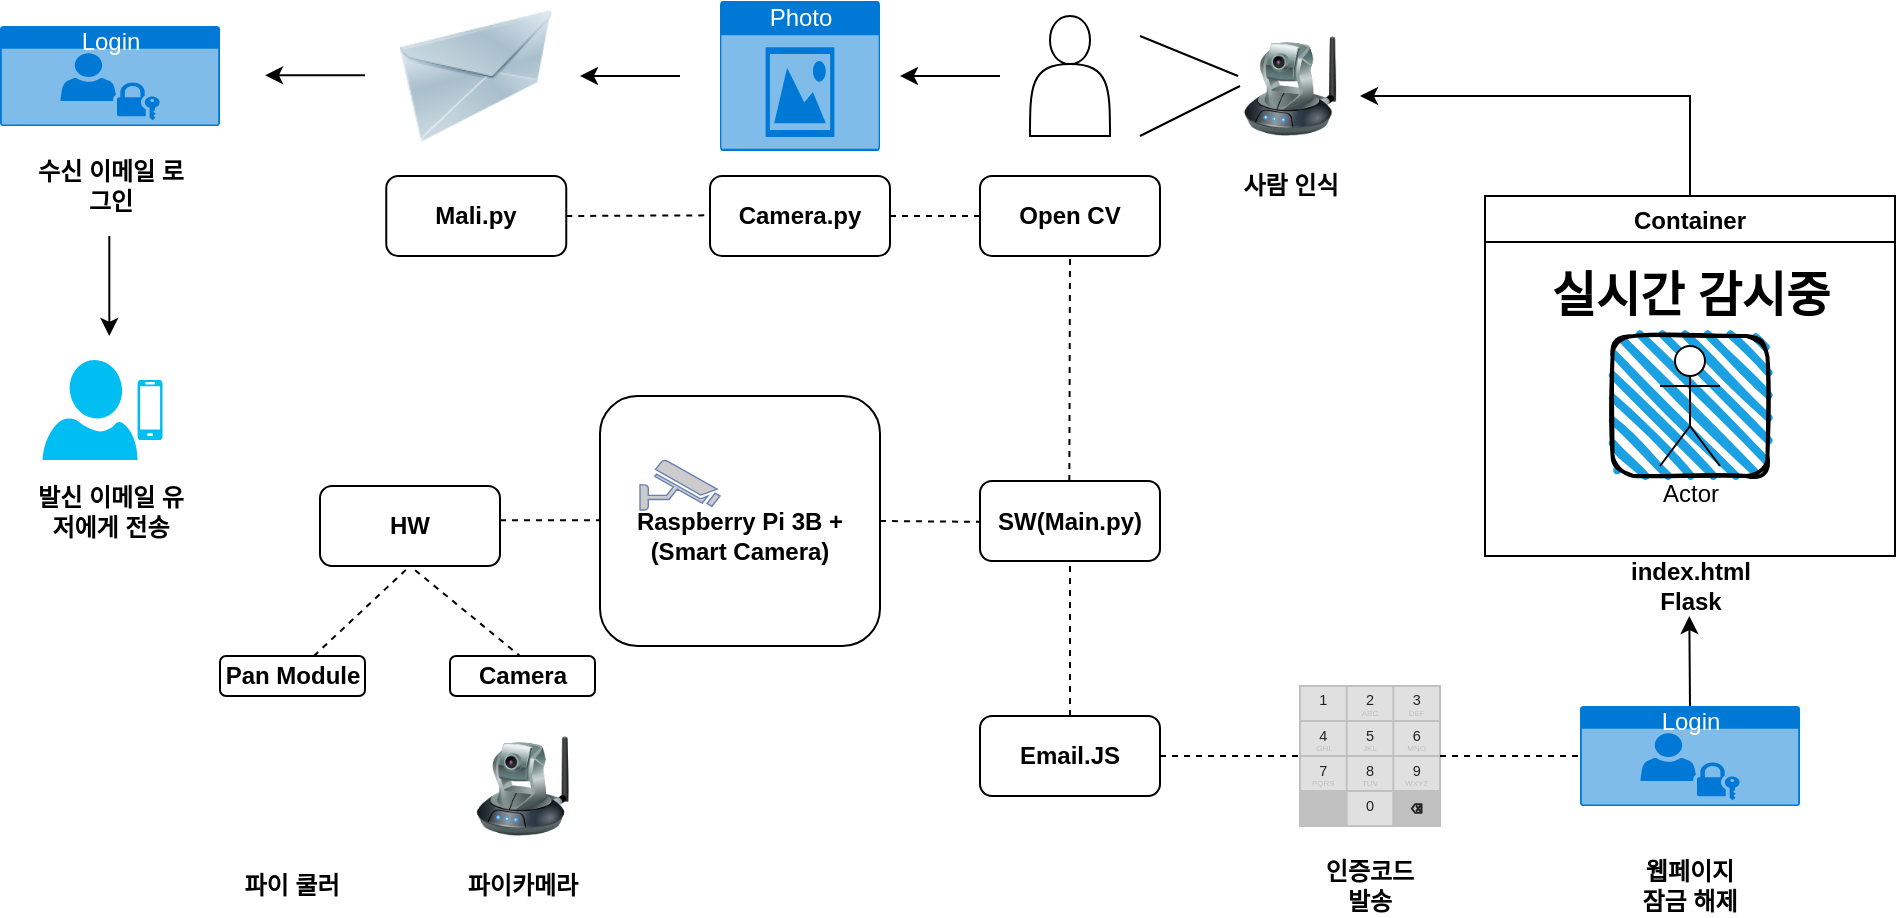 <mxfile version="15.7.0" type="github">
  <diagram id="g0ZF7XSLTscZsnzBH4Ta" name="Page-1">
    <mxGraphModel dx="981" dy="548" grid="1" gridSize="10" guides="1" tooltips="1" connect="1" arrows="1" fold="1" page="1" pageScale="1" pageWidth="827" pageHeight="1169" math="0" shadow="0">
      <root>
        <mxCell id="0" />
        <mxCell id="1" parent="0" />
        <mxCell id="LKJJu9fYpHt10xwnbVlI-1" value="&lt;br&gt;Raspberry Pi 3B +&lt;br&gt;(Smart Camera)" style="rounded=1;whiteSpace=wrap;html=1;fontStyle=1" parent="1" vertex="1">
          <mxGeometry x="330" y="540" width="140" height="125" as="geometry" />
        </mxCell>
        <mxCell id="LKJJu9fYpHt10xwnbVlI-2" value="" style="fontColor=#0066CC;verticalAlign=top;verticalLabelPosition=bottom;labelPosition=center;align=center;html=1;outlineConnect=0;fillColor=#CCCCCC;strokeColor=#6881B3;gradientColor=none;gradientDirection=north;strokeWidth=2;shape=mxgraph.networks.security_camera;fontStyle=1" parent="1" vertex="1">
          <mxGeometry x="350" y="572" width="40" height="25" as="geometry" />
        </mxCell>
        <mxCell id="LKJJu9fYpHt10xwnbVlI-3" value="" style="image;html=1;image=img/lib/clip_art/networking/Ip_Camera_128x128.png;fontStyle=1" parent="1" vertex="1">
          <mxGeometry x="266.25" y="710" width="50" height="50" as="geometry" />
        </mxCell>
        <mxCell id="LKJJu9fYpHt10xwnbVlI-4" value="" style="endArrow=none;dashed=1;html=1;rounded=0;fontStyle=1" parent="1" edge="1">
          <mxGeometry width="50" height="50" relative="1" as="geometry">
            <mxPoint x="280" y="602.16" as="sourcePoint" />
            <mxPoint x="330" y="602.16" as="targetPoint" />
          </mxGeometry>
        </mxCell>
        <mxCell id="LKJJu9fYpHt10xwnbVlI-5" value="&lt;p style=&quot;line-height: 1.2&quot;&gt;&lt;span&gt;HW&lt;/span&gt;&lt;/p&gt;" style="rounded=1;whiteSpace=wrap;html=1;fontStyle=1" parent="1" vertex="1">
          <mxGeometry x="190" y="585" width="90" height="40" as="geometry" />
        </mxCell>
        <mxCell id="LKJJu9fYpHt10xwnbVlI-6" value="" style="endArrow=none;dashed=1;html=1;rounded=0;entryX=0.5;entryY=1;entryDx=0;entryDy=0;exitX=0.5;exitY=0;exitDx=0;exitDy=0;fontStyle=1" parent="1" source="LKJJu9fYpHt10xwnbVlI-8" target="LKJJu9fYpHt10xwnbVlI-5" edge="1">
          <mxGeometry width="50" height="50" relative="1" as="geometry">
            <mxPoint x="280" y="690" as="sourcePoint" />
            <mxPoint x="240" y="640" as="targetPoint" />
            <Array as="points">
              <mxPoint x="290" y="670" />
            </Array>
          </mxGeometry>
        </mxCell>
        <mxCell id="LKJJu9fYpHt10xwnbVlI-7" value="" style="endArrow=none;dashed=1;html=1;rounded=0;entryX=0.5;entryY=1;entryDx=0;entryDy=0;startArrow=none;fontStyle=1" parent="1" source="LKJJu9fYpHt10xwnbVlI-10" target="LKJJu9fYpHt10xwnbVlI-5" edge="1">
          <mxGeometry width="50" height="50" relative="1" as="geometry">
            <mxPoint x="190" y="690" as="sourcePoint" />
            <mxPoint x="230" y="640" as="targetPoint" />
          </mxGeometry>
        </mxCell>
        <mxCell id="LKJJu9fYpHt10xwnbVlI-8" value="Camera" style="rounded=1;whiteSpace=wrap;html=1;fontStyle=1" parent="1" vertex="1">
          <mxGeometry x="255" y="670" width="72.5" height="20" as="geometry" />
        </mxCell>
        <mxCell id="LKJJu9fYpHt10xwnbVlI-11" value="" style="shape=image;html=1;verticalAlign=top;verticalLabelPosition=bottom;labelBackgroundColor=#ffffff;imageAspect=0;aspect=fixed;image=https://cdn2.iconfinder.com/data/icons/kitchen-appliances-computers-and-electronics/32/Appliances-37-128.png;fontStyle=1" parent="1" vertex="1">
          <mxGeometry x="156.25" y="710" width="40" height="40" as="geometry" />
        </mxCell>
        <mxCell id="LKJJu9fYpHt10xwnbVlI-12" value="" style="endArrow=none;dashed=1;html=1;rounded=0;exitX=1;exitY=0.5;exitDx=0;exitDy=0;fontStyle=1" parent="1" source="LKJJu9fYpHt10xwnbVlI-1" edge="1">
          <mxGeometry width="50" height="50" relative="1" as="geometry">
            <mxPoint x="410" y="660" as="sourcePoint" />
            <mxPoint x="530" y="603" as="targetPoint" />
          </mxGeometry>
        </mxCell>
        <mxCell id="LKJJu9fYpHt10xwnbVlI-10" value="Pan Module" style="rounded=1;whiteSpace=wrap;html=1;fontStyle=1" parent="1" vertex="1">
          <mxGeometry x="140" y="670" width="72.5" height="20" as="geometry" />
        </mxCell>
        <mxCell id="LKJJu9fYpHt10xwnbVlI-13" value="" style="endArrow=none;dashed=1;html=1;rounded=0;entryX=0.5;entryY=1;entryDx=0;entryDy=0;fontStyle=1" parent="1" target="LKJJu9fYpHt10xwnbVlI-10" edge="1">
          <mxGeometry width="50" height="50" relative="1" as="geometry">
            <mxPoint x="190" y="690" as="sourcePoint" />
            <mxPoint x="235" y="625" as="targetPoint" />
          </mxGeometry>
        </mxCell>
        <mxCell id="LKJJu9fYpHt10xwnbVlI-15" value="SW(Main.py)" style="rounded=1;whiteSpace=wrap;html=1;fontStyle=1" parent="1" vertex="1">
          <mxGeometry x="520" y="582.5" width="90" height="40" as="geometry" />
        </mxCell>
        <mxCell id="LKJJu9fYpHt10xwnbVlI-16" value="" style="endArrow=none;dashed=1;html=1;rounded=0;entryX=0.5;entryY=1;entryDx=0;entryDy=0;fontStyle=1" parent="1" target="LKJJu9fYpHt10xwnbVlI-15" edge="1">
          <mxGeometry width="50" height="50" relative="1" as="geometry">
            <mxPoint x="565" y="700" as="sourcePoint" />
            <mxPoint x="570" y="622.5" as="targetPoint" />
          </mxGeometry>
        </mxCell>
        <mxCell id="LKJJu9fYpHt10xwnbVlI-18" value="Email.JS" style="rounded=1;whiteSpace=wrap;html=1;fontStyle=1" parent="1" vertex="1">
          <mxGeometry x="520" y="700" width="90" height="40" as="geometry" />
        </mxCell>
        <mxCell id="LKJJu9fYpHt10xwnbVlI-19" value="" style="html=1;verticalLabelPosition=bottom;labelBackgroundColor=#ffffff;verticalAlign=top;shadow=0;dashed=0;strokeWidth=2;shape=mxgraph.ios7.misc.number_pad;strokeWidth=1;fontStyle=1" parent="1" vertex="1">
          <mxGeometry x="680" y="685" width="70" height="70" as="geometry" />
        </mxCell>
        <mxCell id="LKJJu9fYpHt10xwnbVlI-21" value="" style="endArrow=none;dashed=1;html=1;rounded=0;entryX=0;entryY=0.5;entryDx=0;entryDy=0;entryPerimeter=0;fontStyle=1" parent="1" target="LKJJu9fYpHt10xwnbVlI-19" edge="1">
          <mxGeometry width="50" height="50" relative="1" as="geometry">
            <mxPoint x="610" y="720" as="sourcePoint" />
            <mxPoint x="660" y="670" as="targetPoint" />
          </mxGeometry>
        </mxCell>
        <mxCell id="LKJJu9fYpHt10xwnbVlI-22" value="파이카메라" style="text;html=1;strokeColor=none;fillColor=none;align=center;verticalAlign=middle;whiteSpace=wrap;rounded=0;fontStyle=1" parent="1" vertex="1">
          <mxGeometry x="251.88" y="770" width="78.75" height="30" as="geometry" />
        </mxCell>
        <mxCell id="LKJJu9fYpHt10xwnbVlI-23" value="인증코드 발송" style="text;html=1;strokeColor=none;fillColor=none;align=center;verticalAlign=middle;whiteSpace=wrap;rounded=0;fontStyle=1" parent="1" vertex="1">
          <mxGeometry x="685" y="770" width="60" height="30" as="geometry" />
        </mxCell>
        <mxCell id="LKJJu9fYpHt10xwnbVlI-24" value="파이 쿨러" style="text;html=1;strokeColor=none;fillColor=none;align=center;verticalAlign=middle;whiteSpace=wrap;rounded=0;fontStyle=1" parent="1" vertex="1">
          <mxGeometry x="146.25" y="770" width="60" height="30" as="geometry" />
        </mxCell>
        <mxCell id="LKJJu9fYpHt10xwnbVlI-26" value="Login" style="html=1;strokeColor=none;fillColor=#0079D6;labelPosition=center;verticalLabelPosition=middle;verticalAlign=top;align=center;fontSize=12;outlineConnect=0;spacingTop=-6;fontColor=#FFFFFF;sketch=0;shape=mxgraph.sitemap.login;" parent="1" vertex="1">
          <mxGeometry x="820" y="695" width="110" height="50" as="geometry" />
        </mxCell>
        <mxCell id="LKJJu9fYpHt10xwnbVlI-27" value="" style="endArrow=none;dashed=1;html=1;rounded=0;entryX=0;entryY=0.5;entryDx=0;entryDy=0;entryPerimeter=0;" parent="1" target="LKJJu9fYpHt10xwnbVlI-26" edge="1">
          <mxGeometry width="50" height="50" relative="1" as="geometry">
            <mxPoint x="750" y="720" as="sourcePoint" />
            <mxPoint x="800" y="670" as="targetPoint" />
          </mxGeometry>
        </mxCell>
        <mxCell id="JqtqXWp_v0IO-MCkJkVf-1" value="Container" style="swimlane;" vertex="1" parent="1">
          <mxGeometry x="772.5" y="440" width="205" height="180" as="geometry" />
        </mxCell>
        <mxCell id="JqtqXWp_v0IO-MCkJkVf-2" value="" style="rounded=1;whiteSpace=wrap;html=1;strokeWidth=2;fillWeight=4;hachureGap=8;hachureAngle=45;fillColor=#1ba1e2;sketch=1;" vertex="1" parent="JqtqXWp_v0IO-MCkJkVf-1">
          <mxGeometry x="63.75" y="70" width="77.5" height="70" as="geometry" />
        </mxCell>
        <mxCell id="JqtqXWp_v0IO-MCkJkVf-4" value="Actor" style="shape=umlActor;verticalLabelPosition=bottom;verticalAlign=top;html=1;" vertex="1" parent="JqtqXWp_v0IO-MCkJkVf-1">
          <mxGeometry x="87.5" y="75" width="30" height="60" as="geometry" />
        </mxCell>
        <mxCell id="JqtqXWp_v0IO-MCkJkVf-5" value="실시간 감시중" style="text;strokeColor=none;fillColor=none;html=1;fontSize=24;fontStyle=1;verticalAlign=middle;align=center;" vertex="1" parent="JqtqXWp_v0IO-MCkJkVf-1">
          <mxGeometry x="52.5" y="30" width="100" height="40" as="geometry" />
        </mxCell>
        <mxCell id="JqtqXWp_v0IO-MCkJkVf-6" value="" style="endArrow=classic;html=1;rounded=0;exitX=0.5;exitY=0;exitDx=0;exitDy=0;exitPerimeter=0;" edge="1" parent="1" source="LKJJu9fYpHt10xwnbVlI-26">
          <mxGeometry width="50" height="50" relative="1" as="geometry">
            <mxPoint x="874.66" y="690" as="sourcePoint" />
            <mxPoint x="874.66" y="650" as="targetPoint" />
            <Array as="points" />
          </mxGeometry>
        </mxCell>
        <mxCell id="JqtqXWp_v0IO-MCkJkVf-8" value="" style="edgeStyle=elbowEdgeStyle;elbow=horizontal;endArrow=classic;html=1;rounded=0;exitX=0.5;exitY=0;exitDx=0;exitDy=0;" edge="1" parent="1" source="JqtqXWp_v0IO-MCkJkVf-1">
          <mxGeometry width="50" height="50" relative="1" as="geometry">
            <mxPoint x="500" y="560" as="sourcePoint" />
            <mxPoint x="710" y="390" as="targetPoint" />
            <Array as="points">
              <mxPoint x="875" y="410" />
              <mxPoint x="875" y="420" />
            </Array>
          </mxGeometry>
        </mxCell>
        <mxCell id="JqtqXWp_v0IO-MCkJkVf-9" value="" style="image;html=1;image=img/lib/clip_art/networking/Ip_Camera_128x128.png;fontStyle=1" vertex="1" parent="1">
          <mxGeometry x="650" y="360" width="50" height="50" as="geometry" />
        </mxCell>
        <mxCell id="JqtqXWp_v0IO-MCkJkVf-10" value="" style="shape=actor;whiteSpace=wrap;html=1;" vertex="1" parent="1">
          <mxGeometry x="545" y="350" width="40" height="60" as="geometry" />
        </mxCell>
        <mxCell id="JqtqXWp_v0IO-MCkJkVf-11" value="" style="endArrow=none;html=1;rounded=0;" edge="1" parent="1">
          <mxGeometry width="50" height="50" relative="1" as="geometry">
            <mxPoint x="600" y="360" as="sourcePoint" />
            <mxPoint x="649" y="380" as="targetPoint" />
            <Array as="points" />
          </mxGeometry>
        </mxCell>
        <mxCell id="JqtqXWp_v0IO-MCkJkVf-12" value="" style="endArrow=none;html=1;rounded=0;entryX=0;entryY=0.5;entryDx=0;entryDy=0;" edge="1" parent="1" target="JqtqXWp_v0IO-MCkJkVf-9">
          <mxGeometry width="50" height="50" relative="1" as="geometry">
            <mxPoint x="600" y="410" as="sourcePoint" />
            <mxPoint x="560" y="520" as="targetPoint" />
          </mxGeometry>
        </mxCell>
        <mxCell id="JqtqXWp_v0IO-MCkJkVf-13" value="사람 인식" style="text;html=1;strokeColor=none;fillColor=none;align=center;verticalAlign=middle;whiteSpace=wrap;rounded=0;fontStyle=1" vertex="1" parent="1">
          <mxGeometry x="635.62" y="420" width="78.75" height="30" as="geometry" />
        </mxCell>
        <mxCell id="JqtqXWp_v0IO-MCkJkVf-14" value="" style="endArrow=none;dashed=1;html=1;rounded=0;fontStyle=1;entryX=0.5;entryY=1;entryDx=0;entryDy=0;" edge="1" parent="1" target="JqtqXWp_v0IO-MCkJkVf-15">
          <mxGeometry width="50" height="50" relative="1" as="geometry">
            <mxPoint x="564.66" y="582.5" as="sourcePoint" />
            <mxPoint x="565" y="490" as="targetPoint" />
          </mxGeometry>
        </mxCell>
        <mxCell id="JqtqXWp_v0IO-MCkJkVf-15" value="Open CV" style="rounded=1;whiteSpace=wrap;html=1;fontStyle=1" vertex="1" parent="1">
          <mxGeometry x="520" y="430" width="90" height="40" as="geometry" />
        </mxCell>
        <mxCell id="JqtqXWp_v0IO-MCkJkVf-16" value="" style="endArrow=classic;html=1;rounded=0;" edge="1" parent="1">
          <mxGeometry width="50" height="50" relative="1" as="geometry">
            <mxPoint x="530" y="380" as="sourcePoint" />
            <mxPoint x="480" y="380" as="targetPoint" />
          </mxGeometry>
        </mxCell>
        <mxCell id="JqtqXWp_v0IO-MCkJkVf-17" value="Photo" style="html=1;strokeColor=none;fillColor=#0079D6;labelPosition=center;verticalLabelPosition=middle;verticalAlign=top;align=center;fontSize=12;outlineConnect=0;spacingTop=-6;fontColor=#FFFFFF;sketch=0;shape=mxgraph.sitemap.photo;" vertex="1" parent="1">
          <mxGeometry x="390" y="342.5" width="80" height="75" as="geometry" />
        </mxCell>
        <mxCell id="JqtqXWp_v0IO-MCkJkVf-19" value="Camera.py" style="rounded=1;whiteSpace=wrap;html=1;fontStyle=1" vertex="1" parent="1">
          <mxGeometry x="385" y="430" width="90" height="40" as="geometry" />
        </mxCell>
        <mxCell id="JqtqXWp_v0IO-MCkJkVf-20" value="index.html Flask" style="text;html=1;strokeColor=none;fillColor=none;align=center;verticalAlign=middle;whiteSpace=wrap;rounded=0;fontStyle=1" vertex="1" parent="1">
          <mxGeometry x="835.62" y="620" width="78.75" height="30" as="geometry" />
        </mxCell>
        <mxCell id="JqtqXWp_v0IO-MCkJkVf-21" value="" style="endArrow=classic;html=1;rounded=0;" edge="1" parent="1">
          <mxGeometry width="50" height="50" relative="1" as="geometry">
            <mxPoint x="370" y="380" as="sourcePoint" />
            <mxPoint x="320" y="380" as="targetPoint" />
            <Array as="points">
              <mxPoint x="370" y="380" />
            </Array>
          </mxGeometry>
        </mxCell>
        <mxCell id="JqtqXWp_v0IO-MCkJkVf-22" value="" style="image;html=1;image=img/lib/clip_art/networking/Email_128x128.png" vertex="1" parent="1">
          <mxGeometry x="230" y="345" width="76.25" height="70" as="geometry" />
        </mxCell>
        <mxCell id="JqtqXWp_v0IO-MCkJkVf-23" value="Mali.py" style="rounded=1;whiteSpace=wrap;html=1;fontStyle=1" vertex="1" parent="1">
          <mxGeometry x="223.13" y="430" width="90" height="40" as="geometry" />
        </mxCell>
        <mxCell id="JqtqXWp_v0IO-MCkJkVf-26" value="" style="endArrow=none;dashed=1;html=1;rounded=0;fontStyle=1;entryX=0;entryY=0.5;entryDx=0;entryDy=0;exitX=1;exitY=0.5;exitDx=0;exitDy=0;" edge="1" parent="1" source="JqtqXWp_v0IO-MCkJkVf-19" target="JqtqXWp_v0IO-MCkJkVf-15">
          <mxGeometry width="50" height="50" relative="1" as="geometry">
            <mxPoint x="574.66" y="592.5" as="sourcePoint" />
            <mxPoint x="575" y="480" as="targetPoint" />
          </mxGeometry>
        </mxCell>
        <mxCell id="JqtqXWp_v0IO-MCkJkVf-27" value="" style="endArrow=none;dashed=1;html=1;rounded=0;fontStyle=1;entryX=0;entryY=0.5;entryDx=0;entryDy=0;exitX=1;exitY=0.5;exitDx=0;exitDy=0;" edge="1" parent="1" source="JqtqXWp_v0IO-MCkJkVf-23">
          <mxGeometry width="50" height="50" relative="1" as="geometry">
            <mxPoint x="340" y="449.66" as="sourcePoint" />
            <mxPoint x="385" y="449.66" as="targetPoint" />
          </mxGeometry>
        </mxCell>
        <mxCell id="JqtqXWp_v0IO-MCkJkVf-29" value="웹페이지&lt;br&gt;잠금 해제" style="text;html=1;strokeColor=none;fillColor=none;align=center;verticalAlign=middle;whiteSpace=wrap;rounded=0;fontStyle=1" vertex="1" parent="1">
          <mxGeometry x="845" y="770" width="60" height="30" as="geometry" />
        </mxCell>
        <mxCell id="JqtqXWp_v0IO-MCkJkVf-30" value="Login" style="html=1;strokeColor=none;fillColor=#0079D6;labelPosition=center;verticalLabelPosition=middle;verticalAlign=top;align=center;fontSize=12;outlineConnect=0;spacingTop=-6;fontColor=#FFFFFF;sketch=0;shape=mxgraph.sitemap.login;" vertex="1" parent="1">
          <mxGeometry x="30" y="355" width="110" height="50" as="geometry" />
        </mxCell>
        <mxCell id="JqtqXWp_v0IO-MCkJkVf-31" value="" style="endArrow=classic;html=1;rounded=0;" edge="1" parent="1">
          <mxGeometry width="50" height="50" relative="1" as="geometry">
            <mxPoint x="212.5" y="379.66" as="sourcePoint" />
            <mxPoint x="162.5" y="379.66" as="targetPoint" />
            <Array as="points">
              <mxPoint x="212.5" y="379.66" />
            </Array>
          </mxGeometry>
        </mxCell>
        <mxCell id="JqtqXWp_v0IO-MCkJkVf-32" value="" style="endArrow=classic;html=1;rounded=0;" edge="1" parent="1">
          <mxGeometry width="50" height="50" relative="1" as="geometry">
            <mxPoint x="84.66" y="460" as="sourcePoint" />
            <mxPoint x="84.66" y="510" as="targetPoint" />
            <Array as="points">
              <mxPoint x="84.66" y="460" />
            </Array>
          </mxGeometry>
        </mxCell>
        <mxCell id="JqtqXWp_v0IO-MCkJkVf-33" value="수신 이메일 로그인" style="text;html=1;strokeColor=none;fillColor=none;align=center;verticalAlign=middle;whiteSpace=wrap;rounded=0;fontStyle=1" vertex="1" parent="1">
          <mxGeometry x="45.63" y="420" width="78.75" height="30" as="geometry" />
        </mxCell>
        <mxCell id="JqtqXWp_v0IO-MCkJkVf-34" value="" style="verticalLabelPosition=bottom;html=1;verticalAlign=top;align=center;strokeColor=none;fillColor=#00BEF2;shape=mxgraph.azure.user;" vertex="1" parent="1">
          <mxGeometry x="51.25" y="522" width="47.5" height="50" as="geometry" />
        </mxCell>
        <mxCell id="JqtqXWp_v0IO-MCkJkVf-35" value="" style="verticalLabelPosition=bottom;html=1;verticalAlign=top;align=center;strokeColor=none;fillColor=#00BEF2;shape=mxgraph.azure.mobile;pointerEvents=1;" vertex="1" parent="1">
          <mxGeometry x="98.75" y="532" width="12.5" height="30" as="geometry" />
        </mxCell>
        <mxCell id="JqtqXWp_v0IO-MCkJkVf-36" value="발신 이메일 유저에게 전송" style="text;html=1;strokeColor=none;fillColor=none;align=center;verticalAlign=middle;whiteSpace=wrap;rounded=0;fontStyle=1" vertex="1" parent="1">
          <mxGeometry x="45.63" y="582.5" width="78.75" height="30" as="geometry" />
        </mxCell>
      </root>
    </mxGraphModel>
  </diagram>
</mxfile>
